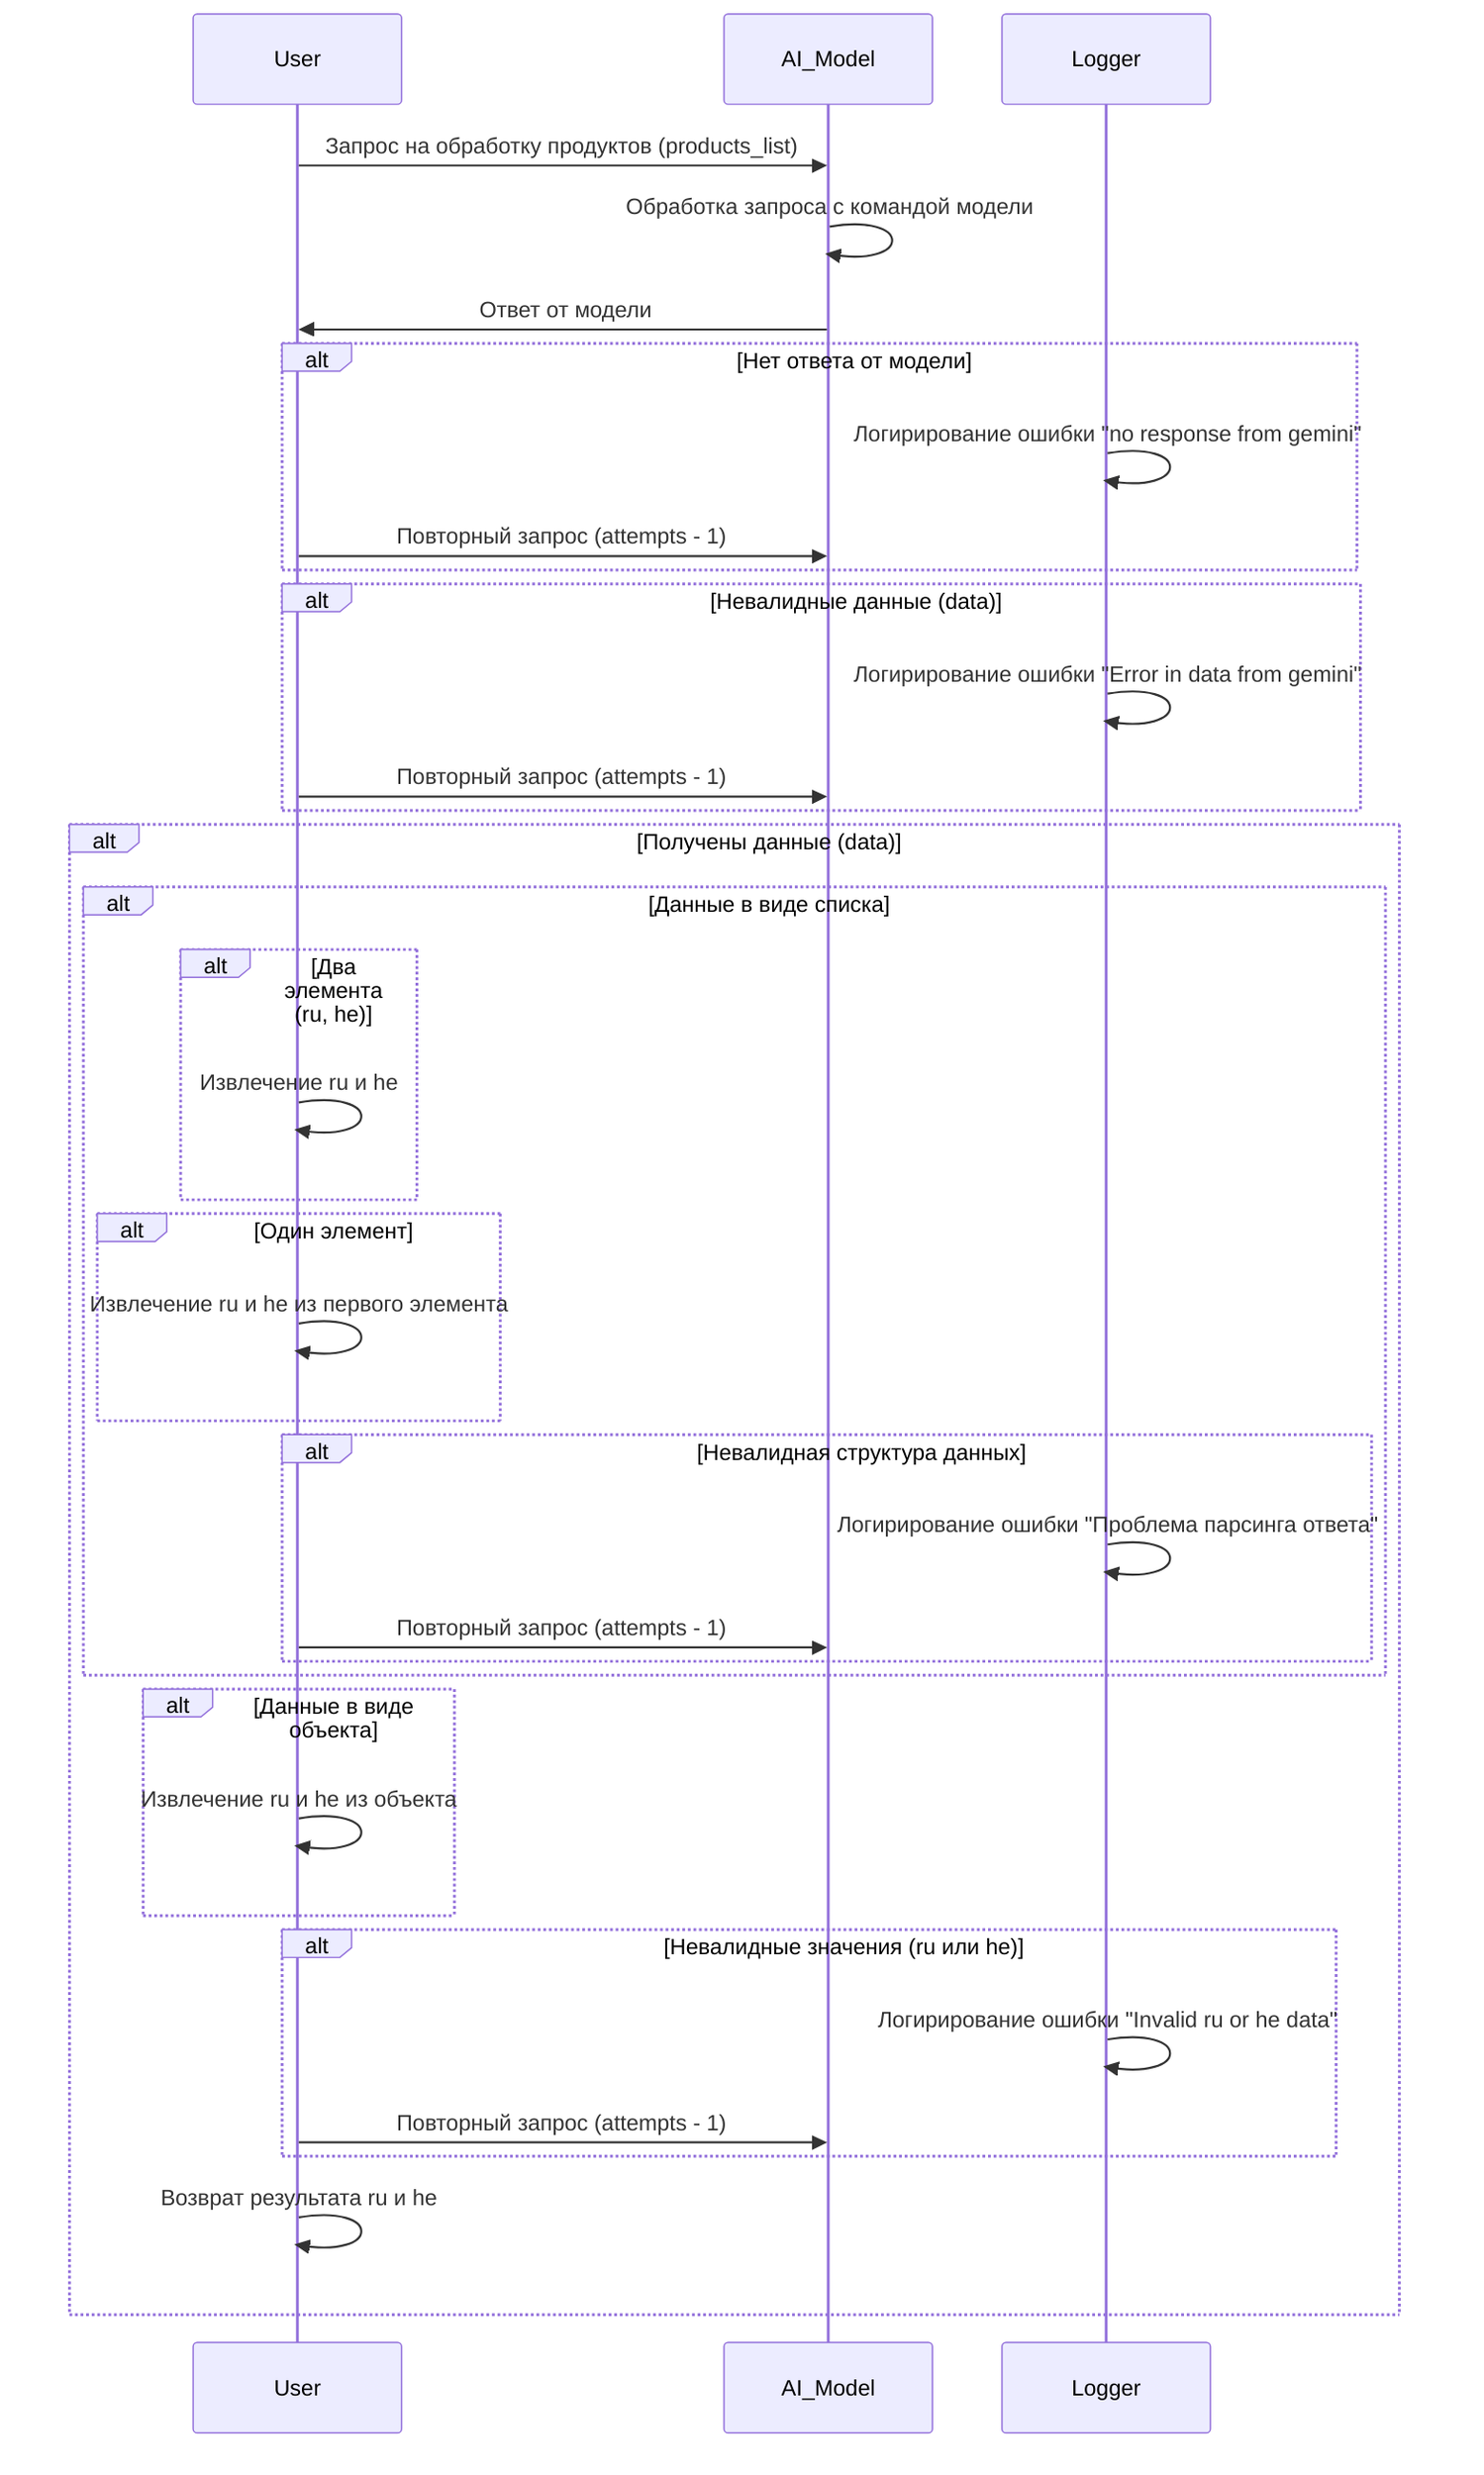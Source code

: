 sequenceDiagram
    participant User
    participant AI_Model
    participant Logger

    User->>AI_Model: Запрос на обработку продуктов (products_list)
    AI_Model->>AI_Model: Обработка запроса с командой модели
    AI_Model->>User: Ответ от модели

    alt Нет ответа от модели
        Logger->>Logger: Логирирование ошибки "no response from gemini"
        User->>AI_Model: Повторный запрос (attempts - 1)
    end

    alt Невалидные данные (data)
        Logger->>Logger: Логирирование ошибки "Error in data from gemini"
        User->>AI_Model: Повторный запрос (attempts - 1)
    end

    alt Получены данные (data)
        alt Данные в виде списка
            alt Два элемента (ru, he)
                User->>User: Извлечение ru и he
            end
            alt Один элемент
                User->>User: Извлечение ru и he из первого элемента
            end
            alt Невалидная структура данных
                Logger->>Logger: Логирирование ошибки "Проблема парсинга ответа"
                User->>AI_Model: Повторный запрос (attempts - 1)
            end
        end

        alt Данные в виде объекта
            User->>User: Извлечение ru и he из объекта
        end

        alt Невалидные значения (ru или he)
            Logger->>Logger: Логирирование ошибки "Invalid ru or he data"
            User->>AI_Model: Повторный запрос (attempts - 1)
        end

        User->>User: Возврат результата ru и he
    end